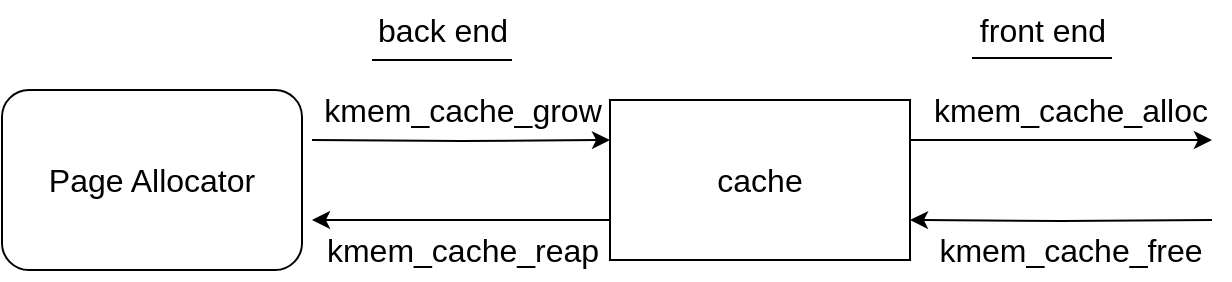 <mxfile version="21.2.1" type="device">
  <diagram name="第 1 页" id="LXCgaofFlvdVkG8yf1ug">
    <mxGraphModel dx="1221" dy="755" grid="1" gridSize="10" guides="1" tooltips="1" connect="1" arrows="1" fold="1" page="1" pageScale="1" pageWidth="827" pageHeight="1169" math="0" shadow="0">
      <root>
        <mxCell id="0" />
        <mxCell id="1" parent="0" />
        <mxCell id="FfAAMheP4hHlrJc3rU9--2" style="edgeStyle=orthogonalEdgeStyle;rounded=0;orthogonalLoop=1;jettySize=auto;html=1;exitX=1;exitY=0.25;exitDx=0;exitDy=0;" edge="1" parent="1" source="FfAAMheP4hHlrJc3rU9--1">
          <mxGeometry relative="1" as="geometry">
            <mxPoint x="640" y="290" as="targetPoint" />
            <Array as="points">
              <mxPoint x="520" y="290" />
              <mxPoint x="520" y="290" />
            </Array>
          </mxGeometry>
        </mxCell>
        <mxCell id="FfAAMheP4hHlrJc3rU9--3" style="edgeStyle=orthogonalEdgeStyle;rounded=0;orthogonalLoop=1;jettySize=auto;html=1;entryX=1;entryY=0.75;entryDx=0;entryDy=0;" edge="1" parent="1" target="FfAAMheP4hHlrJc3rU9--1">
          <mxGeometry relative="1" as="geometry">
            <mxPoint x="640" y="330" as="sourcePoint" />
          </mxGeometry>
        </mxCell>
        <mxCell id="FfAAMheP4hHlrJc3rU9--4" style="edgeStyle=orthogonalEdgeStyle;rounded=0;orthogonalLoop=1;jettySize=auto;html=1;entryX=0;entryY=0.25;entryDx=0;entryDy=0;" edge="1" parent="1" target="FfAAMheP4hHlrJc3rU9--1">
          <mxGeometry relative="1" as="geometry">
            <mxPoint x="190" y="290" as="sourcePoint" />
          </mxGeometry>
        </mxCell>
        <mxCell id="FfAAMheP4hHlrJc3rU9--5" style="edgeStyle=orthogonalEdgeStyle;rounded=0;orthogonalLoop=1;jettySize=auto;html=1;exitX=0;exitY=0.75;exitDx=0;exitDy=0;" edge="1" parent="1" source="FfAAMheP4hHlrJc3rU9--1">
          <mxGeometry relative="1" as="geometry">
            <mxPoint x="190" y="330" as="targetPoint" />
          </mxGeometry>
        </mxCell>
        <mxCell id="FfAAMheP4hHlrJc3rU9--1" value="&lt;font style=&quot;font-size: 16px;&quot;&gt;cache&lt;/font&gt;" style="rounded=0;whiteSpace=wrap;html=1;" vertex="1" parent="1">
          <mxGeometry x="339" y="270" width="150" height="80" as="geometry" />
        </mxCell>
        <mxCell id="FfAAMheP4hHlrJc3rU9--6" value="&lt;font style=&quot;font-size: 16px;&quot;&gt;front end&lt;/font&gt;" style="text;html=1;align=center;verticalAlign=middle;resizable=0;points=[];autosize=1;strokeColor=none;fillColor=none;" vertex="1" parent="1">
          <mxGeometry x="510" y="220" width="90" height="30" as="geometry" />
        </mxCell>
        <mxCell id="FfAAMheP4hHlrJc3rU9--7" value="&lt;font style=&quot;font-size: 16px;&quot;&gt;back end&lt;/font&gt;" style="text;html=1;align=center;verticalAlign=middle;resizable=0;points=[];autosize=1;strokeColor=none;fillColor=none;" vertex="1" parent="1">
          <mxGeometry x="210" y="220" width="90" height="30" as="geometry" />
        </mxCell>
        <mxCell id="FfAAMheP4hHlrJc3rU9--8" value="" style="endArrow=none;html=1;rounded=0;" edge="1" parent="1">
          <mxGeometry width="50" height="50" relative="1" as="geometry">
            <mxPoint x="520" y="249" as="sourcePoint" />
            <mxPoint x="590" y="249" as="targetPoint" />
          </mxGeometry>
        </mxCell>
        <mxCell id="FfAAMheP4hHlrJc3rU9--9" value="" style="endArrow=none;html=1;rounded=0;" edge="1" parent="1">
          <mxGeometry width="50" height="50" relative="1" as="geometry">
            <mxPoint x="220" y="250" as="sourcePoint" />
            <mxPoint x="290" y="250" as="targetPoint" />
          </mxGeometry>
        </mxCell>
        <mxCell id="FfAAMheP4hHlrJc3rU9--11" value="&lt;font style=&quot;font-size: 16px;&quot;&gt;kmem_cache_alloc&lt;/font&gt;" style="text;html=1;align=center;verticalAlign=middle;resizable=0;points=[];autosize=1;strokeColor=none;fillColor=none;" vertex="1" parent="1">
          <mxGeometry x="489" y="260" width="160" height="30" as="geometry" />
        </mxCell>
        <mxCell id="FfAAMheP4hHlrJc3rU9--13" value="&lt;font style=&quot;font-size: 16px;&quot;&gt;kmem_cache_free&lt;/font&gt;" style="text;html=1;align=center;verticalAlign=middle;resizable=0;points=[];autosize=1;strokeColor=none;fillColor=none;" vertex="1" parent="1">
          <mxGeometry x="489" y="330" width="160" height="30" as="geometry" />
        </mxCell>
        <mxCell id="FfAAMheP4hHlrJc3rU9--14" value="&lt;font style=&quot;font-size: 16px;&quot;&gt;kmem_cache_grow&lt;/font&gt;" style="text;html=1;align=center;verticalAlign=middle;resizable=0;points=[];autosize=1;strokeColor=none;fillColor=none;" vertex="1" parent="1">
          <mxGeometry x="185" y="260" width="160" height="30" as="geometry" />
        </mxCell>
        <mxCell id="FfAAMheP4hHlrJc3rU9--15" value="&lt;font style=&quot;font-size: 16px;&quot;&gt;kmem_cache_reap&lt;/font&gt;" style="text;html=1;align=center;verticalAlign=middle;resizable=0;points=[];autosize=1;strokeColor=none;fillColor=none;" vertex="1" parent="1">
          <mxGeometry x="185" y="330" width="160" height="30" as="geometry" />
        </mxCell>
        <mxCell id="FfAAMheP4hHlrJc3rU9--16" value="&lt;font style=&quot;font-size: 16px;&quot;&gt;Page Allocator&lt;/font&gt;" style="rounded=1;whiteSpace=wrap;html=1;" vertex="1" parent="1">
          <mxGeometry x="35" y="265" width="150" height="90" as="geometry" />
        </mxCell>
      </root>
    </mxGraphModel>
  </diagram>
</mxfile>

